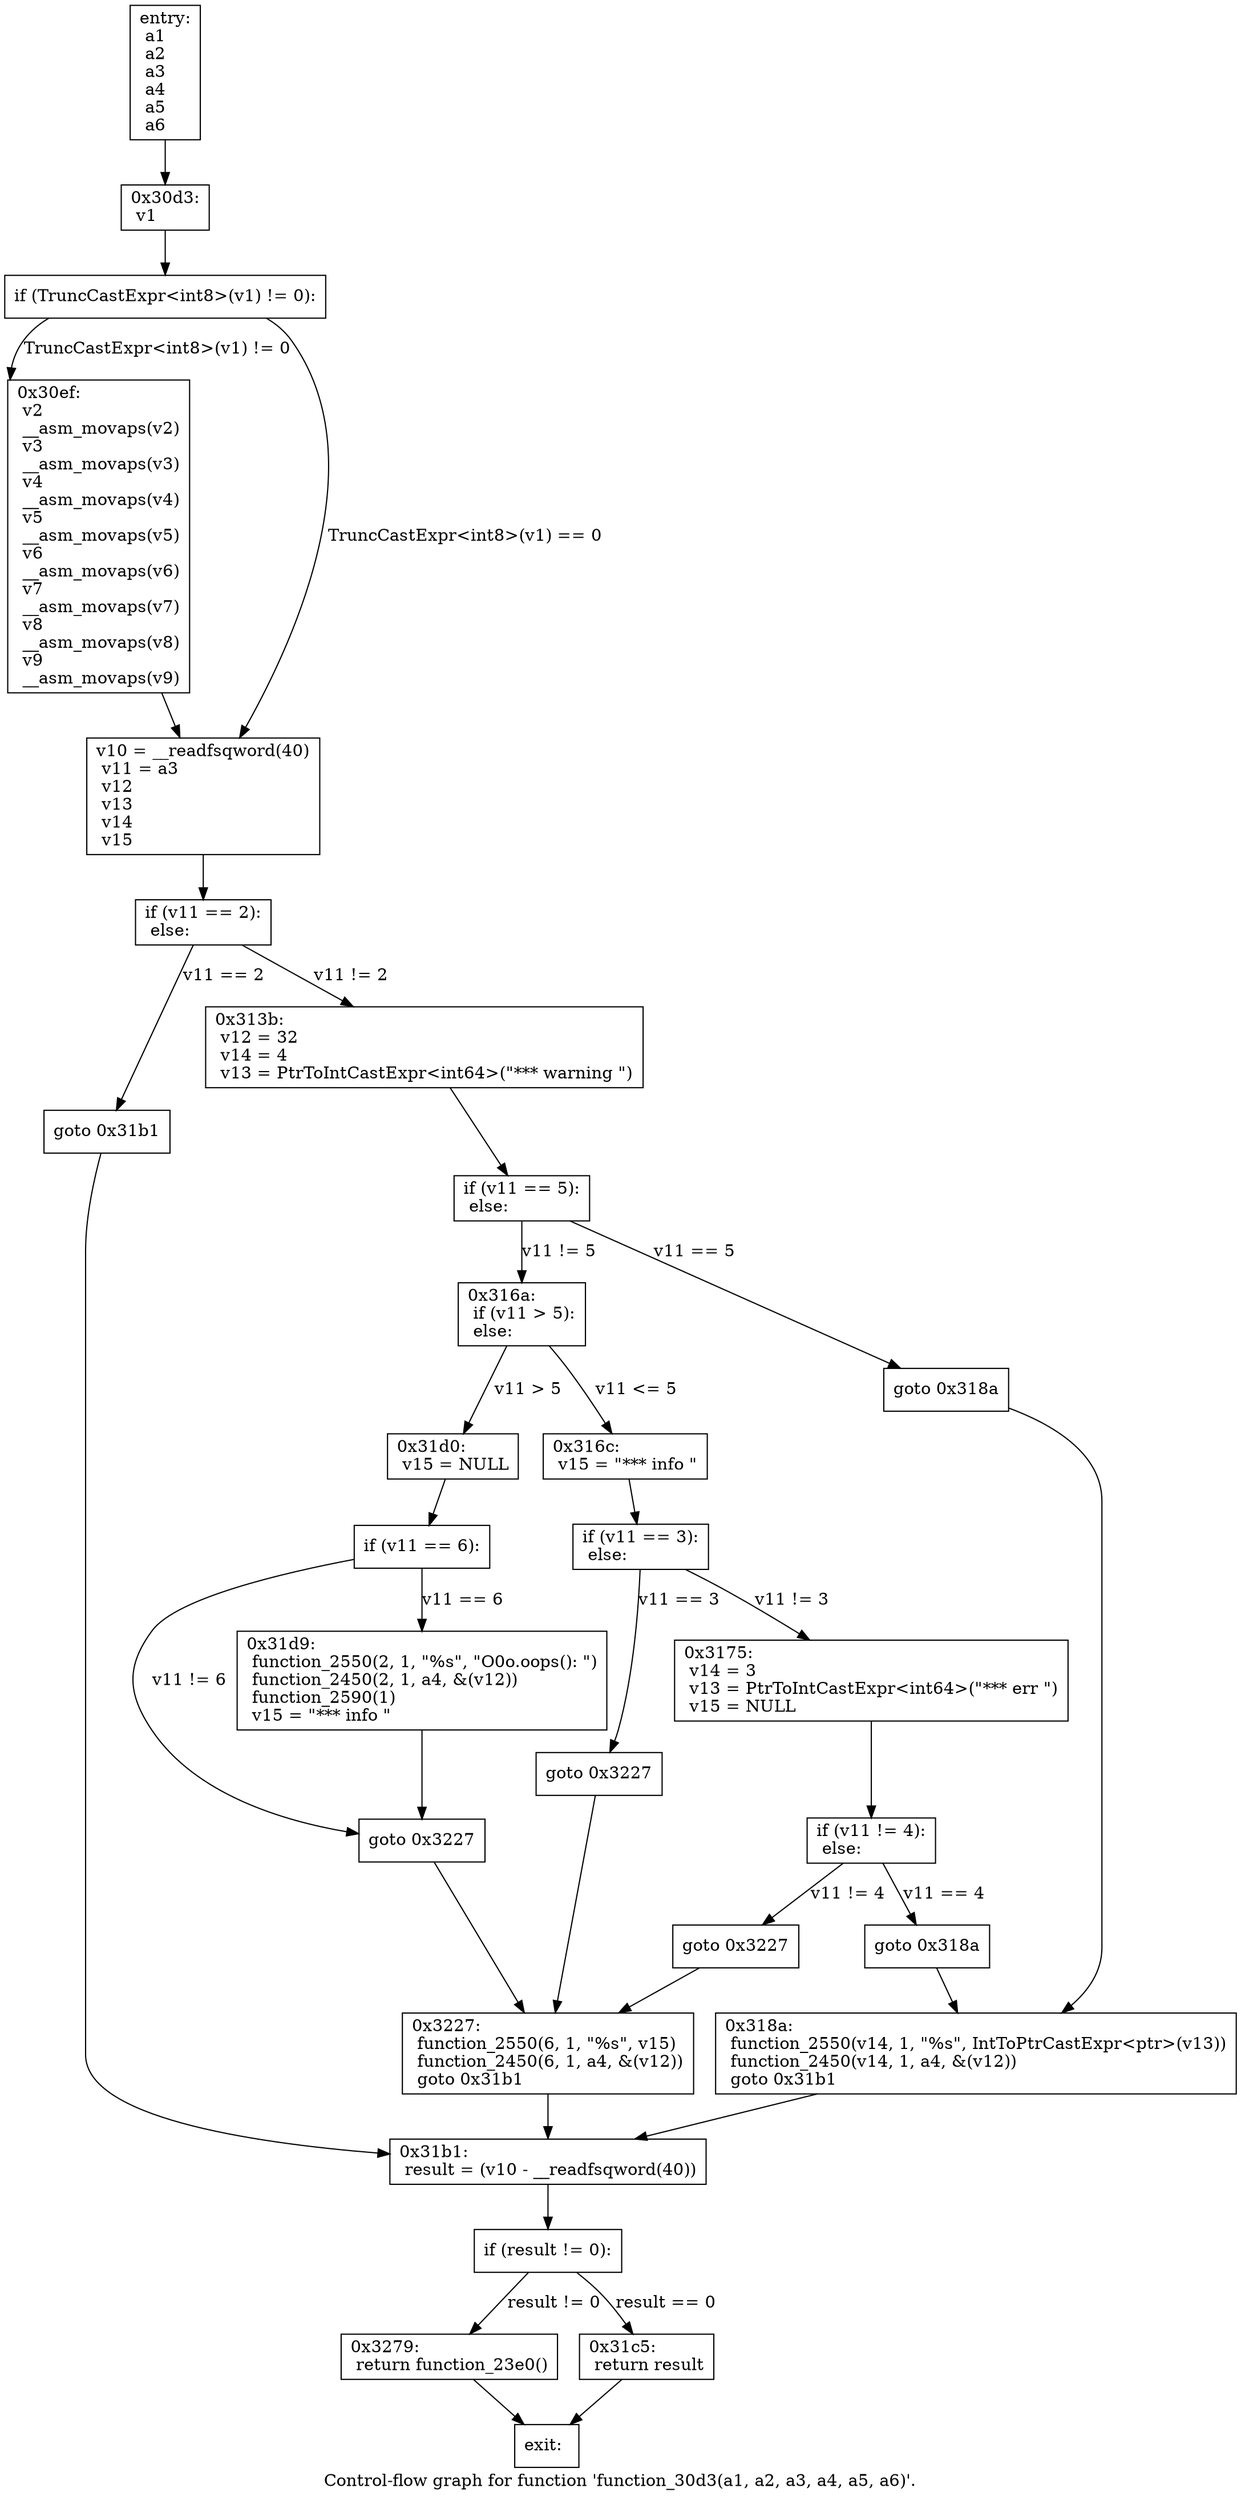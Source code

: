 digraph "Control-flow graph for function 'function_30d3(a1, a2, a3, a4, a5, a6)'." {
  label="Control-flow graph for function 'function_30d3(a1, a2, a3, a4, a5, a6)'.";
  node [shape=record];

  Node0771A360 [label="{entry:\l  a1\l  a2\l  a3\l  a4\l  a5\l  a6\l}"];
  Node0771A360 -> Node0771A510;
  Node0771A510 [label="{0x30d3:\l  v1\l}"];
  Node0771A510 -> Node0771A7E0;
  Node0771A7E0 [label="{  if (TruncCastExpr\<int8\>(v1) != 0):\l}"];
  Node0771A7E0 -> Node0771A5A0 [label="TruncCastExpr\<int8\>(v1) != 0"];
  Node0771A7E0 -> Node0771A318 [label="TruncCastExpr\<int8\>(v1) == 0"];
  Node0771A5A0 [label="{0x30ef:\l  v2\l  __asm_movaps(v2)\l  v3\l  __asm_movaps(v3)\l  v4\l  __asm_movaps(v4)\l  v5\l  __asm_movaps(v5)\l  v6\l  __asm_movaps(v6)\l  v7\l  __asm_movaps(v7)\l  v8\l  __asm_movaps(v8)\l  v9\l  __asm_movaps(v9)\l}"];
  Node0771A5A0 -> Node0771A318;
  Node0771A318 [label="{  v10 = __readfsqword(40)\l  v11 = a3\l  v12\l  v13\l  v14\l  v15\l}"];
  Node0771A318 -> Node0771A438;
  Node0771A438 [label="{  if (v11 == 2):\l  else:\l}"];
  Node0771A438 -> Node0771A870 [label="v11 == 2"];
  Node0771A438 -> Node0771A990 [label="v11 != 2"];
  Node0771A870 [label="{  goto 0x31b1\l}"];
  Node0771A870 -> Node0771A3A8;
  Node0771A990 [label="{0x313b:\l  v12 = 32\l  v14 = 4\l  v13 = PtrToIntCastExpr\<int64\>(\"*** warning \")\l}"];
  Node0771A990 -> Node0771A3F0;
  Node0771A3A8 [label="{0x31b1:\l  result = (v10 - __readfsqword(40))\l}"];
  Node0771A3A8 -> Node0771A4C8;
  Node0771A3F0 [label="{  if (v11 == 5):\l  else:\l}"];
  Node0771A3F0 -> Node0771A1B0 [label="v11 == 5"];
  Node0771A3F0 -> Node0771ABD0 [label="v11 != 5"];
  Node0771A4C8 [label="{  if (result != 0):\l}"];
  Node0771A4C8 -> Node0771A8B8 [label="result != 0"];
  Node0771A4C8 -> Node0771A828 [label="result == 0"];
  Node0771A1B0 [label="{  goto 0x318a\l}"];
  Node0771A1B0 -> Node0771B170;
  Node0771ABD0 [label="{0x316a:\l  if (v11 \> 5):\l  else:\l}"];
  Node0771ABD0 -> Node0771AF30 [label="v11 \> 5"];
  Node0771ABD0 -> Node0771B200 [label="v11 \<= 5"];
  Node0771A8B8 [label="{0x3279:\l  return function_23e0()\l}"];
  Node0771A8B8 -> Node0771A2D0;
  Node0771A828 [label="{0x31c5:\l  return result\l}"];
  Node0771A828 -> Node0771A2D0;
  Node0771B170 [label="{0x318a:\l  function_2550(v14, 1, \"%s\", IntToPtrCastExpr\<ptr\>(v13))\l  function_2450(v14, 1, a4, &(v12))\l  goto 0x31b1\l}"];
  Node0771B170 -> Node0771A3A8;
  Node0771AF30 [label="{0x31d0:\l  v15 = NULL\l}"];
  Node0771AF30 -> Node0771AD38;
  Node0771B200 [label="{0x316c:\l  v15 = \"*** info \"\l}"];
  Node0771B200 -> Node0771ADC8;
  Node0771A2D0 [label="{exit:\l}"];
  Node0771AD38 [label="{  if (v11 == 6):\l}"];
  Node0771AD38 -> Node0771AFC0 [label="v11 == 6"];
  Node0771AD38 -> Node0771AE58 [label="v11 != 6"];
  Node0771ADC8 [label="{  if (v11 == 3):\l  else:\l}"];
  Node0771ADC8 -> Node0771AA20 [label="v11 == 3"];
  Node0771ADC8 -> Node0771AAB0 [label="v11 != 3"];
  Node0771AFC0 [label="{0x31d9:\l  function_2550(2, 1, \"%s\", \"O0o.oops(): \")\l  function_2450(2, 1, a4, &(v12))\l  function_2590(1)\l  v15 = \"*** info \"\l}"];
  Node0771AFC0 -> Node0771AE58;
  Node0771AE58 [label="{  goto 0x3227\l}"];
  Node0771AE58 -> Node0771AA68;
  Node0771AA20 [label="{  goto 0x3227\l}"];
  Node0771AA20 -> Node0771AA68;
  Node0771AAB0 [label="{0x3175:\l  v14 = 3\l  v13 = PtrToIntCastExpr\<int64\>(\"*** err \")\l  v15 = NULL\l}"];
  Node0771AAB0 -> Node0771AC18;
  Node0771AA68 [label="{0x3227:\l  function_2550(6, 1, \"%s\", v15)\l  function_2450(6, 1, a4, &(v12))\l  goto 0x31b1\l}"];
  Node0771AA68 -> Node0771A3A8;
  Node0771AC18 [label="{  if (v11 != 4):\l  else:\l}"];
  Node0771AC18 -> Node0771B248 [label="v11 != 4"];
  Node0771AC18 -> Node0771AAF8 [label="v11 == 4"];
  Node0771B248 [label="{  goto 0x3227\l}"];
  Node0771B248 -> Node0771AA68;
  Node0771AAF8 [label="{  goto 0x318a\l}"];
  Node0771AAF8 -> Node0771B170;

}
